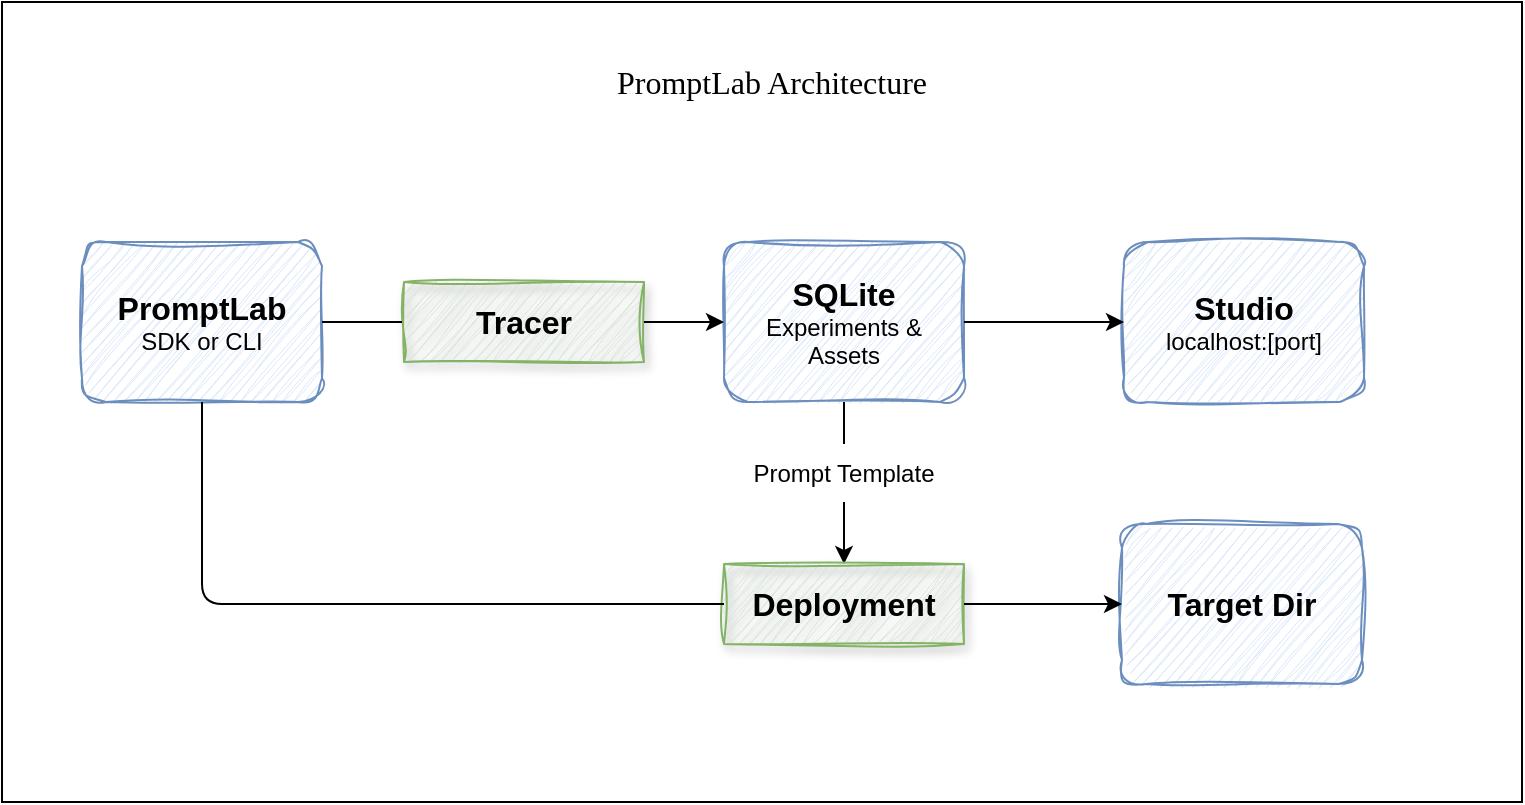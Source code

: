 <mxfile>
    <diagram id="ukKM5tzNYPJybvTciEHK" name="Page-1">
        <mxGraphModel dx="777" dy="1267" grid="1" gridSize="10" guides="1" tooltips="1" connect="1" arrows="1" fold="1" page="1" pageScale="1" pageWidth="1100" pageHeight="850" background="#FFFFFF" math="0" shadow="0">
            <root>
                <mxCell id="0"/>
                <mxCell id="1" parent="0"/>
                <mxCell id="20" value="" style="rounded=0;whiteSpace=wrap;html=1;" parent="1" vertex="1">
                    <mxGeometry x="40" y="-520" width="760" height="400" as="geometry"/>
                </mxCell>
                <mxCell id="3" value="&lt;b&gt;&lt;font style=&quot;font-size: 16px;&quot;&gt;PromptLab&lt;/font&gt;&lt;/b&gt;&lt;div&gt;&lt;font&gt;SDK or CLI&lt;/font&gt;&lt;/div&gt;" style="rounded=1;whiteSpace=wrap;html=1;fillColor=#dae8fc;strokeColor=#6c8ebf;sketch=1;curveFitting=1;jiggle=2;shadow=0;" parent="1" vertex="1">
                    <mxGeometry x="80" y="-400" width="120" height="80" as="geometry"/>
                </mxCell>
                <mxCell id="4" value="&lt;b&gt;&lt;font style=&quot;font-size: 16px;&quot;&gt;SQLite&lt;/font&gt;&lt;/b&gt;&lt;div style=&quot;&quot;&gt;&lt;span style=&quot;background-color: transparent;&quot;&gt;Experiments &amp;amp;&lt;/span&gt;&lt;br&gt;Assets&lt;/div&gt;" style="rounded=1;whiteSpace=wrap;html=1;fillColor=#dae8fc;strokeColor=#6c8ebf;sketch=1;curveFitting=1;jiggle=2;shadow=0;" parent="1" vertex="1">
                    <mxGeometry x="401" y="-400" width="120" height="80" as="geometry"/>
                </mxCell>
                <mxCell id="5" value="&lt;b&gt;&lt;font style=&quot;font-size: 16px;&quot;&gt;Tracer&lt;/font&gt;&lt;/b&gt;" style="rounded=0;whiteSpace=wrap;html=1;fillColor=#d5e8d4;strokeColor=#82b366;shadow=1;sketch=1;curveFitting=1;jiggle=2;" parent="1" vertex="1">
                    <mxGeometry x="241" y="-380" width="120" height="40" as="geometry"/>
                </mxCell>
                <mxCell id="7" value="&lt;span style=&quot;font-size: 16px;&quot;&gt;&lt;b&gt;Studio&lt;/b&gt;&lt;/span&gt;&lt;div&gt;&lt;font style=&quot;&quot;&gt;localhost:[port]&lt;/font&gt;&lt;/div&gt;" style="rounded=1;whiteSpace=wrap;html=1;fillColor=#dae8fc;strokeColor=#6c8ebf;sketch=1;curveFitting=1;jiggle=2;shadow=0;" parent="1" vertex="1">
                    <mxGeometry x="601" y="-400" width="120" height="80" as="geometry"/>
                </mxCell>
                <mxCell id="8" value="" style="endArrow=classic;html=1;entryX=0;entryY=0.5;entryDx=0;entryDy=0;exitX=1;exitY=0.5;exitDx=0;exitDy=0;" parent="1" source="4" target="7" edge="1">
                    <mxGeometry width="50" height="50" relative="1" as="geometry">
                        <mxPoint x="400" y="-270" as="sourcePoint"/>
                        <mxPoint x="450" y="-320" as="targetPoint"/>
                    </mxGeometry>
                </mxCell>
                <mxCell id="9" value="&lt;b style=&quot;&quot;&gt;&lt;font style=&quot;font-size: 16px;&quot;&gt;Target Dir&lt;/font&gt;&lt;/b&gt;" style="rounded=1;whiteSpace=wrap;html=1;fillColor=#dae8fc;strokeColor=#6c8ebf;sketch=1;curveFitting=1;jiggle=2;shadow=0;" parent="1" vertex="1">
                    <mxGeometry x="600" y="-259" width="120" height="80" as="geometry"/>
                </mxCell>
                <mxCell id="13" value="" style="endArrow=classic;html=1;entryX=0.5;entryY=0;entryDx=0;entryDy=0;exitX=0.5;exitY=1;exitDx=0;exitDy=0;" parent="1" source="4" target="10" edge="1">
                    <mxGeometry width="50" height="50" relative="1" as="geometry">
                        <mxPoint x="400" y="-280" as="sourcePoint"/>
                        <mxPoint x="450" y="-330" as="targetPoint"/>
                    </mxGeometry>
                </mxCell>
                <mxCell id="14" value="&lt;font&gt;Prompt Template&lt;/font&gt;" style="rounded=0;whiteSpace=wrap;html=1;strokeColor=none;" parent="1" vertex="1">
                    <mxGeometry x="401" y="-299" width="120" height="29" as="geometry"/>
                </mxCell>
                <mxCell id="10" value="&lt;b&gt;&lt;font style=&quot;font-size: 16px;&quot;&gt;Deployment&lt;/font&gt;&lt;/b&gt;" style="rounded=0;whiteSpace=wrap;html=1;fillColor=#d5e8d4;strokeColor=#82b366;shadow=1;sketch=1;curveFitting=1;jiggle=2;" parent="1" vertex="1">
                    <mxGeometry x="401" y="-239" width="120" height="40" as="geometry"/>
                </mxCell>
                <mxCell id="15" value="" style="endArrow=none;html=1;exitX=0.5;exitY=1;exitDx=0;exitDy=0;entryX=0;entryY=0.5;entryDx=0;entryDy=0;" parent="1" source="3" target="10" edge="1">
                    <mxGeometry width="50" height="50" relative="1" as="geometry">
                        <mxPoint x="400" y="-280" as="sourcePoint"/>
                        <mxPoint x="450" y="-330" as="targetPoint"/>
                        <Array as="points">
                            <mxPoint x="140" y="-219"/>
                        </Array>
                    </mxGeometry>
                </mxCell>
                <mxCell id="16" value="" style="endArrow=classic;html=1;entryX=0;entryY=0.5;entryDx=0;entryDy=0;exitX=1;exitY=0.5;exitDx=0;exitDy=0;" parent="1" source="10" target="9" edge="1">
                    <mxGeometry width="50" height="50" relative="1" as="geometry">
                        <mxPoint x="400" y="-280" as="sourcePoint"/>
                        <mxPoint x="450" y="-330" as="targetPoint"/>
                    </mxGeometry>
                </mxCell>
                <mxCell id="17" value="" style="endArrow=none;html=1;exitX=1;exitY=0.5;exitDx=0;exitDy=0;" parent="1" source="3" edge="1">
                    <mxGeometry width="50" height="50" relative="1" as="geometry">
                        <mxPoint x="400" y="-280" as="sourcePoint"/>
                        <mxPoint x="240" y="-360" as="targetPoint"/>
                    </mxGeometry>
                </mxCell>
                <mxCell id="18" value="" style="endArrow=classic;html=1;exitX=1;exitY=0.5;exitDx=0;exitDy=0;entryX=0;entryY=0.5;entryDx=0;entryDy=0;" parent="1" source="5" target="4" edge="1">
                    <mxGeometry width="50" height="50" relative="1" as="geometry">
                        <mxPoint x="400" y="-280" as="sourcePoint"/>
                        <mxPoint x="450" y="-330" as="targetPoint"/>
                    </mxGeometry>
                </mxCell>
                <mxCell id="19" value="&lt;font style=&quot;font-size: 16px;&quot;&gt;PromptLab Architecture&lt;/font&gt;" style="rounded=0;whiteSpace=wrap;html=1;strokeColor=none;fontFamily=Verdana;labelBackgroundColor=none;" parent="1" vertex="1">
                    <mxGeometry x="325" y="-510" width="200" height="60" as="geometry"/>
                </mxCell>
            </root>
        </mxGraphModel>
    </diagram>
</mxfile>